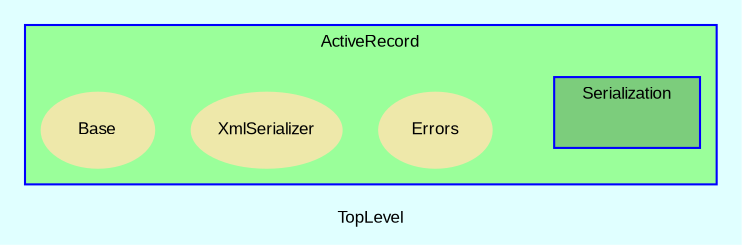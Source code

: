 digraph TopLevel {
    compound = true
    bgcolor = lightcyan1
    fontname = Arial
    fontsize = 8
    label = "TopLevel"
    node [
        fontname = Arial,
        fontsize = 8,
        color = black
    ]

    subgraph cluster_ActiveRecord {
        fillcolor = palegreen1
        URL = "classes/ActiveRecord.html"
        fontname = Arial
        color = blue
        label = "ActiveRecord"
        style = filled
        ActiveRecord [
            shape = plaintext,
            height = 0.01,
            width = 0.01,
            label = ""
        ]

        ActiveRecord__Errors [
            fontcolor = black,
            URL = "classes/ActiveRecord/Errors.html",
            shape = ellipse,
            color = palegoldenrod,
            style = filled,
            label = "Errors"
        ]

        ActiveRecord__XmlSerializer [
            fontcolor = black,
            URL = "classes/ActiveRecord/XmlSerializer.html",
            shape = ellipse,
            color = palegoldenrod,
            style = filled,
            label = "XmlSerializer"
        ]

        ActiveRecord__Base [
            fontcolor = black,
            URL = "classes/ActiveRecord/Base.html",
            shape = ellipse,
            color = palegoldenrod,
            style = filled,
            label = "Base"
        ]

        subgraph cluster_ActiveRecord__Serialization {
            fillcolor = palegreen3
            URL = "classes/ActiveRecord/Serialization.html"
            fontname = Arial
            color = blue
            label = "Serialization"
            style = filled
            ActiveRecord__Serialization [
                shape = plaintext,
                height = 0.01,
                width = 0.75,
                label = ""
            ]

        }

    }

}

